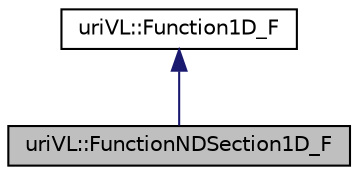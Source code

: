 digraph "uriVL::FunctionNDSection1D_F"
{
  edge [fontname="Helvetica",fontsize="10",labelfontname="Helvetica",labelfontsize="10"];
  node [fontname="Helvetica",fontsize="10",shape=record];
  Node1 [label="uriVL::FunctionNDSection1D_F",height=0.2,width=0.4,color="black", fillcolor="grey75", style="filled", fontcolor="black"];
  Node2 -> Node1 [dir="back",color="midnightblue",fontsize="10",style="solid",fontname="Helvetica"];
  Node2 [label="uriVL::Function1D_F",height=0.2,width=0.4,color="black", fillcolor="white", style="filled",URL="$classuriVL_1_1Function1D__F.html",tooltip="Pure virtual parent class for all 1-dimensional functions. "];
}
